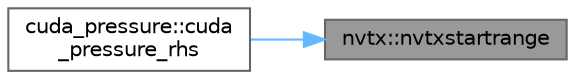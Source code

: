 digraph "nvtx::nvtxstartrange"
{
 // LATEX_PDF_SIZE
  bgcolor="transparent";
  edge [fontname=Helvetica,fontsize=10,labelfontname=Helvetica,labelfontsize=10];
  node [fontname=Helvetica,fontsize=10,shape=box,height=0.2,width=0.4];
  rankdir="RL";
  Node1 [id="Node000001",label="nvtx::nvtxstartrange",height=0.2,width=0.4,color="gray40", fillcolor="grey60", style="filled", fontcolor="black",tooltip=" "];
  Node1 -> Node2 [id="edge1_Node000001_Node000002",dir="back",color="steelblue1",style="solid",tooltip=" "];
  Node2 [id="Node000002",label="cuda_pressure::cuda\l_pressure_rhs",height=0.2,width=0.4,color="grey40", fillcolor="white", style="filled",URL="$namespacecuda__pressure.html#ab5bc5dcd31eec76cce182e570d735ace",tooltip=" "];
}
